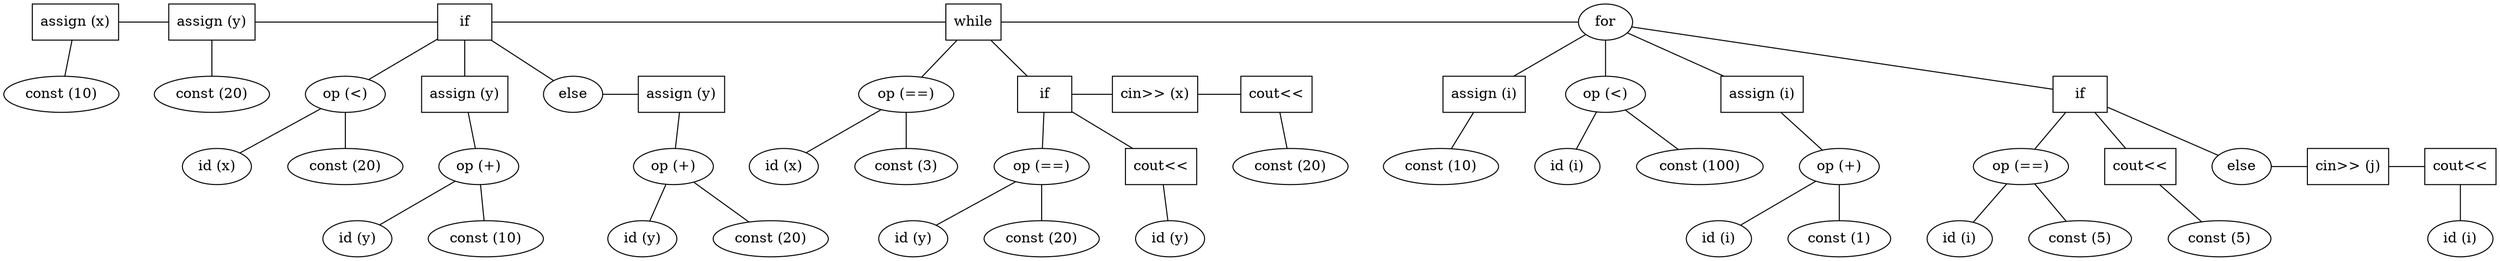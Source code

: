 graph tree {
	ordering=out
	nodesep="0.5;"
	{
		rank=same
		0 [label="assign (x)" shape=rectangle]
		2 [label="assign (y)" shape=rectangle]
		4 [label=if shape=rectangle]
		17 [label=while shape=rectangle]
		30 [label=for shape=""]
	}
	{
		rank=same
		1 [label="const (10)" shape=""]
		3 [label="const (20)" shape=""]
		6 [label="op (<)" shape=""]
		8 [label="assign (y)" shape=rectangle]
		12 [label=else shape=""]
		13 [label="assign (y)" shape=rectangle]
		19 [label="op (==)" shape=""]
		21 [label=if shape=rectangle]
		27 [label="cin>> (x)" shape=rectangle]
		28 [label="cout<<" shape=rectangle]
		31 [label="assign (i)" shape=rectangle]
		34 [label="op (<)" shape=""]
		36 [label="assign (i)" shape=rectangle]
		40 [label=if shape=rectangle]
	}
	{
		rank=same
		5 [label="id (x)" shape=""]
		7 [label="const (20)" shape=""]
		10 [label="op (+)" shape=""]
		15 [label="op (+)" shape=""]
		18 [label="id (x)" shape=""]
		20 [label="const (3)" shape=""]
		23 [label="op (==)" shape=""]
		25 [label="cout<<" shape=rectangle]
		29 [label="const (20)" shape=""]
		32 [label="const (10)" shape=""]
		33 [label="id (i)" shape=""]
		35 [label="const (100)" shape=""]
		38 [label="op (+)" shape=""]
		42 [label="op (==)" shape=""]
		44 [label="cout<<" shape=rectangle]
		46 [label=else shape=""]
		47 [label="cin>> (j)" shape=rectangle]
		48 [label="cout<<" shape=rectangle]
	}
	{
		rank=same
		9 [label="id (y)" shape=""]
		11 [label="const (10)" shape=""]
		14 [label="id (y)" shape=""]
		16 [label="const (20)" shape=""]
		22 [label="id (y)" shape=""]
		24 [label="const (20)" shape=""]
		26 [label="id (y)" shape=""]
		37 [label="id (i)" shape=""]
		39 [label="const (1)" shape=""]
		41 [label="id (i)" shape=""]
		43 [label="const (5)" shape=""]
		45 [label="const (5)" shape=""]
		49 [label="id (i)" shape=""]
	}
	0 -- 1
	0 -- 2
	2 -- 3
	2 -- 4
	6 -- 5
	4 -- 6
	6 -- 7
	4 -- 8
	10 -- 9
	8 -- 10
	10 -- 11
	4 -- 12
	12 -- 13
	15 -- 14
	13 -- 15
	15 -- 16
	4 -- 17
	19 -- 18
	17 -- 19
	19 -- 20
	17 -- 21
	23 -- 22
	21 -- 23
	23 -- 24
	21 -- 25
	25 -- 26
	21 -- 27
	27 -- 28
	28 -- 29
	17 -- 30
	30 -- 31
	31 -- 32
	34 -- 33
	30 -- 34
	34 -- 35
	30 -- 36
	38 -- 37
	36 -- 38
	38 -- 39
	30 -- 40
	42 -- 41
	40 -- 42
	42 -- 43
	40 -- 44
	44 -- 45
	40 -- 46
	46 -- 47
	47 -- 48
	48 -- 49
}
